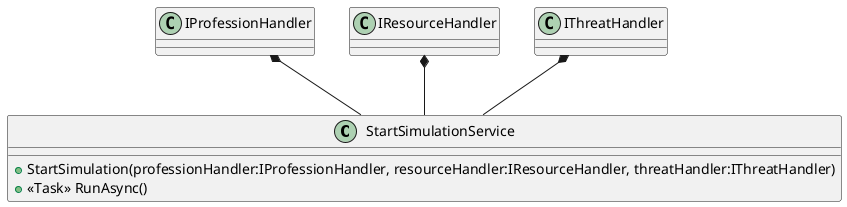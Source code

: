 @startuml
'https://plantuml.com/class-diagram

class StartSimulationService {
    + StartSimulation(professionHandler:IProfessionHandler, resourceHandler:IResourceHandler, threatHandler:IThreatHandler)
    + <<Task>> RunAsync()
}

IProfessionHandler *-- StartSimulationService
IResourceHandler *-- StartSimulationService
IThreatHandler *-- StartSimulationService
@enduml